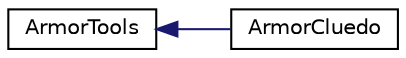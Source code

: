 digraph "Graphical Class Hierarchy"
{
 // LATEX_PDF_SIZE
  edge [fontname="Helvetica",fontsize="10",labelfontname="Helvetica",labelfontsize="10"];
  node [fontname="Helvetica",fontsize="10",shape=record];
  rankdir="LR";
  Node0 [label="ArmorTools",height=0.2,width=0.4,color="black", fillcolor="white", style="filled",URL="$a00195.html",tooltip="A minimal C++ client for aRMOR."];
  Node0 -> Node1 [dir="back",color="midnightblue",fontsize="10",style="solid",fontname="Helvetica"];
  Node1 [label="ArmorCluedo",height=0.2,width=0.4,color="black", fillcolor="white", style="filled",URL="$a00191.html",tooltip="additional utilities for aRMOR"];
}
